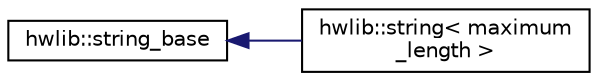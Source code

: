 digraph "Graphical Class Hierarchy"
{
  edge [fontname="Helvetica",fontsize="10",labelfontname="Helvetica",labelfontsize="10"];
  node [fontname="Helvetica",fontsize="10",shape=record];
  rankdir="LR";
  Node0 [label="hwlib::string_base",height=0.2,width=0.4,color="black", fillcolor="white", style="filled",URL="$classhwlib_1_1string__base.html"];
  Node0 -> Node1 [dir="back",color="midnightblue",fontsize="10",style="solid",fontname="Helvetica"];
  Node1 [label="hwlib::string\< maximum\l_length \>",height=0.2,width=0.4,color="black", fillcolor="white", style="filled",URL="$classhwlib_1_1string.html"];
}
